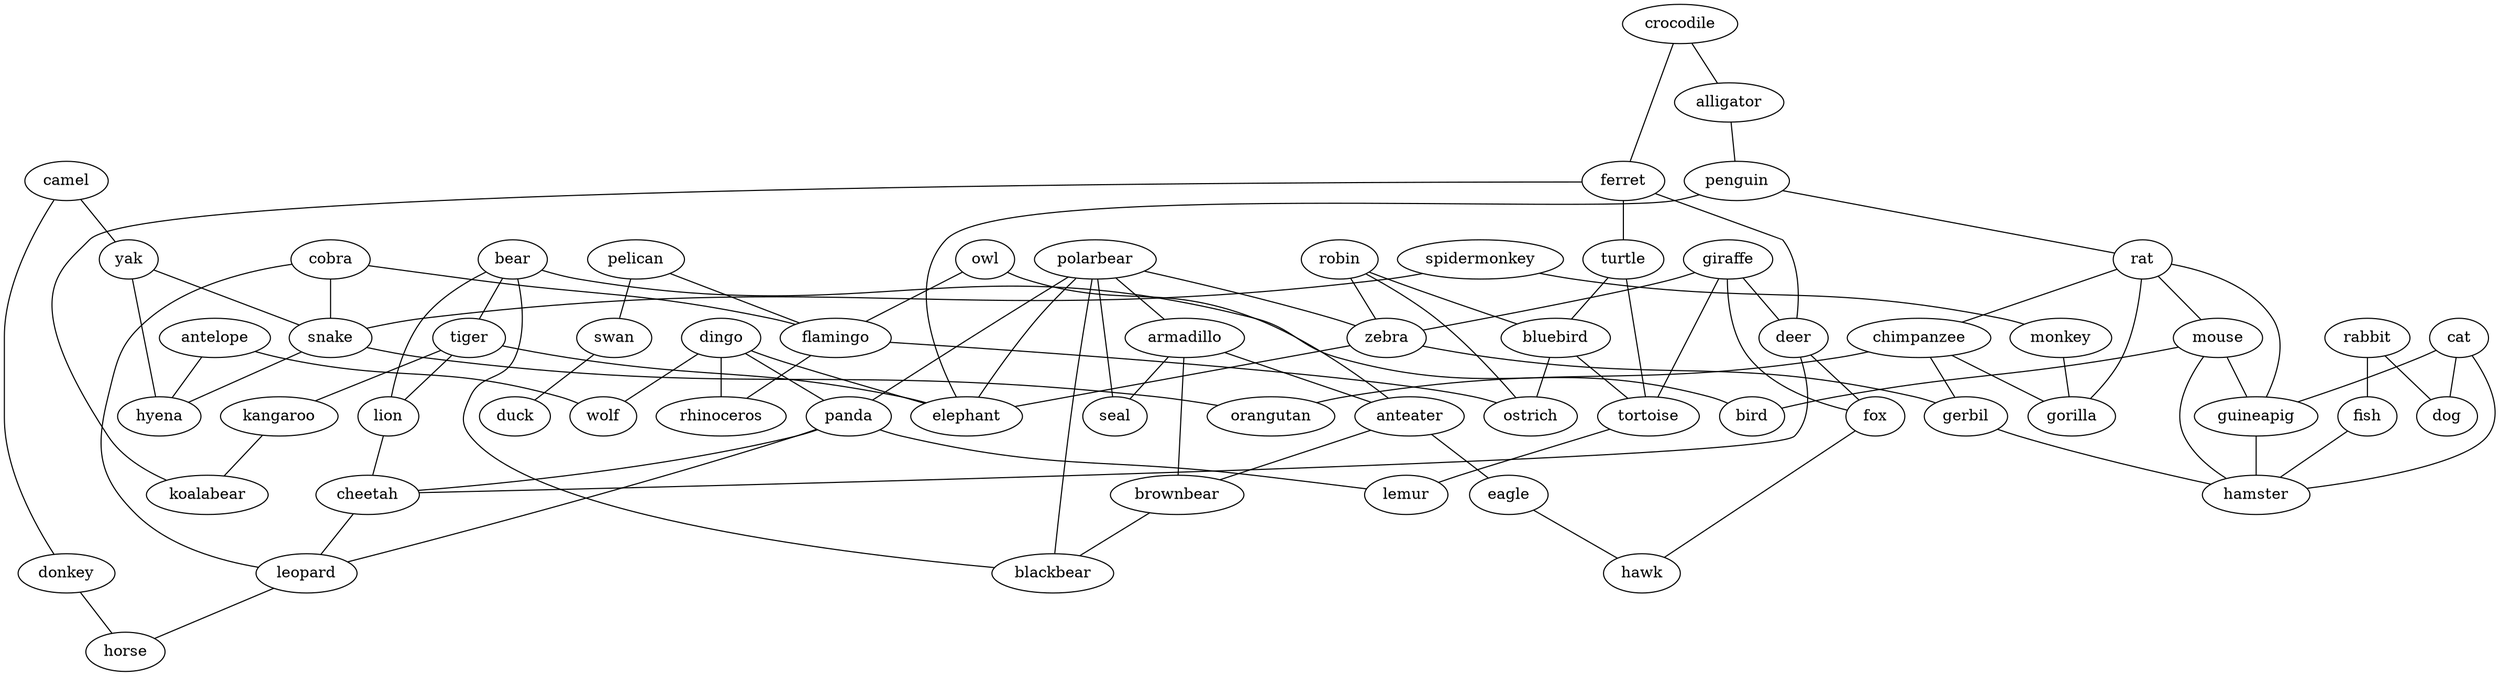strict graph G {
pelican;
antelope;
swan;
camel;
cobra;
spidermonkey;
crocodile;
duck;
owl;
monkey;
alligator;
polarbear;
yak;
bear;
tiger;
ferret;
giraffe;
armadillo;
snake;
rabbit;
penguin;
flamingo;
dingo;
lion;
cat;
robin;
turtle;
donkey;
fish;
deer;
rat;
zebra;
anteater;
seal;
mouse;
panda;
fox;
rhinoceros;
guineapig;
elephant;
cheetah;
bird;
brownbear;
eagle;
kangaroo;
leopard;
horse;
chimpanzee;
hawk;
bluebird;
gerbil;
koalabear;
tortoise;
lemur;
dog;
ostrich;
hyena;
gorilla;
blackbear;
wolf;
hamster;
orangutan;
pelican -- swan  [weight=1];
pelican -- flamingo  [weight=1];
antelope -- hyena  [weight=1];
antelope -- wolf  [weight=1];
swan -- duck  [weight=1];
camel -- donkey  [weight=1];
camel -- yak  [weight=1];
cobra -- flamingo  [weight=1];
cobra -- leopard  [weight=1];
cobra -- snake  [weight=1];
spidermonkey -- snake  [weight=1];
spidermonkey -- monkey  [weight=1];
crocodile -- alligator  [weight=1];
crocodile -- ferret  [weight=1];
owl -- flamingo  [weight=1];
owl -- anteater  [weight=1];
monkey -- gorilla  [weight=1];
alligator -- penguin  [weight=1];
polarbear -- seal  [weight=1];
polarbear -- blackbear  [weight=1];
polarbear -- armadillo  [weight=1];
polarbear -- zebra  [weight=1];
polarbear -- elephant  [weight=1];
polarbear -- panda  [weight=1];
yak -- hyena  [weight=1];
yak -- snake  [weight=1];
bear -- lion  [weight=1];
bear -- tiger  [weight=1];
bear -- blackbear  [weight=1];
bear -- bird  [weight=1];
tiger -- kangaroo  [weight=1];
tiger -- lion  [weight=1];
tiger -- elephant  [weight=1];
ferret -- turtle  [weight=1];
ferret -- koalabear  [weight=1];
ferret -- deer  [weight=1];
giraffe -- tortoise  [weight=1];
giraffe -- deer  [weight=1];
giraffe -- fox  [weight=1];
giraffe -- zebra  [weight=1];
armadillo -- anteater  [weight=1];
armadillo -- seal  [weight=1];
armadillo -- brownbear  [weight=1];
snake -- orangutan  [weight=1];
snake -- hyena  [weight=1];
rabbit -- fish  [weight=1];
rabbit -- dog  [weight=1];
penguin -- rat  [weight=1];
penguin -- elephant  [weight=1];
flamingo -- ostrich  [weight=1];
flamingo -- rhinoceros  [weight=1];
dingo -- rhinoceros  [weight=1];
dingo -- wolf  [weight=1];
dingo -- panda  [weight=1];
dingo -- elephant  [weight=1];
lion -- cheetah  [weight=1];
cat -- guineapig  [weight=1];
cat -- dog  [weight=1];
cat -- hamster  [weight=1];
robin -- ostrich  [weight=1];
robin -- zebra  [weight=1];
robin -- bluebird  [weight=1];
turtle -- bluebird  [weight=1];
turtle -- tortoise  [weight=1];
donkey -- horse  [weight=1];
fish -- hamster  [weight=1];
deer -- fox  [weight=1];
deer -- cheetah  [weight=1];
rat -- chimpanzee  [weight=1];
rat -- gorilla  [weight=1];
rat -- guineapig  [weight=1];
rat -- mouse  [weight=1];
zebra -- gerbil  [weight=1];
zebra -- elephant  [weight=1];
anteater -- eagle  [weight=1];
anteater -- brownbear  [weight=1];
mouse -- guineapig  [weight=1];
mouse -- bird  [weight=1];
mouse -- hamster  [weight=1];
panda -- lemur  [weight=1];
panda -- leopard  [weight=1];
panda -- cheetah  [weight=1];
fox -- hawk  [weight=1];
guineapig -- hamster  [weight=1];
cheetah -- leopard  [weight=1];
brownbear -- blackbear  [weight=1];
eagle -- hawk  [weight=1];
kangaroo -- koalabear  [weight=1];
leopard -- horse  [weight=1];
chimpanzee -- gerbil  [weight=1];
chimpanzee -- orangutan  [weight=1];
chimpanzee -- gorilla  [weight=1];
bluebird -- tortoise  [weight=1];
bluebird -- ostrich  [weight=1];
gerbil -- hamster  [weight=1];
tortoise -- lemur  [weight=1];
}
